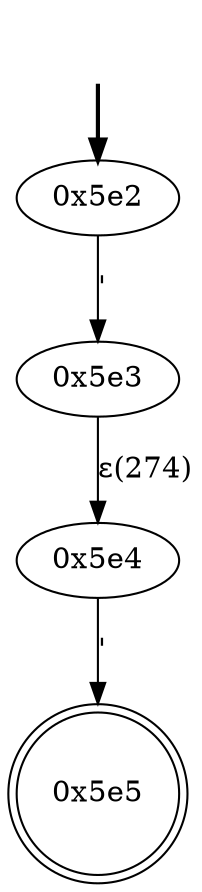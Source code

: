 digraph {
	fake [style=invisible]
	"0x5e2" [root=true]
	"0x5e3"
	"0x5e4"
	"0x5e5" [shape=doublecircle]
	fake -> "0x5e2" [style=bold]
	"0x5e2" -> "0x5e3" [label="'"]
	"0x5e4" -> "0x5e5" [label="'"]
	"0x5e3" -> "0x5e4" [label="ε(274)"]
}
